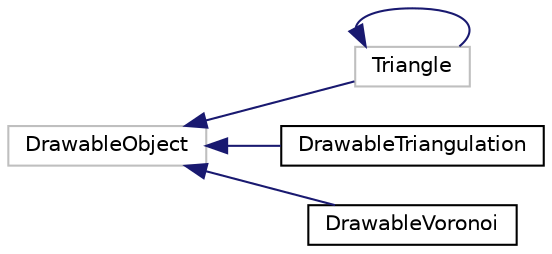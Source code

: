 digraph "Graphical Class Hierarchy"
{
  edge [fontname="Helvetica",fontsize="10",labelfontname="Helvetica",labelfontsize="10"];
  node [fontname="Helvetica",fontsize="10",shape=record];
  rankdir="LR";
  Node2 [label="DrawableObject",height=0.2,width=0.4,color="grey75", fillcolor="white", style="filled"];
  Node2 -> Node0 [dir="back",color="midnightblue",fontsize="10",style="solid",fontname="Helvetica"];
  Node0 [label="DrawableTriangle",height=0.2,width=0.4,color="black", fillcolor="white", style="filled",URL="$classDrawableTriangle.html",tooltip="DrawableTriangle. "];
  Node2 -> Node3 [dir="back",color="midnightblue",fontsize="10",style="solid",fontname="Helvetica"];
  Node3 [label="DrawableTriangulation",height=0.2,width=0.4,color="black", fillcolor="white", style="filled",URL="$classDrawableTriangulation.html",tooltip="DrawableTriangulation: drawable object for the triangulation. "];
  Node2 -> Node4 [dir="back",color="midnightblue",fontsize="10",style="solid",fontname="Helvetica"];
  Node4 [label="DrawableVoronoi",height=0.2,width=0.4,color="black", fillcolor="white", style="filled",URL="$classDrawableVoronoi.html",tooltip="DrawableVoronoi: drawable object for Voronoi diagram. "];
  Node0 [label="Triangle",height=0.2,width=0.4,color="grey75", fillcolor="white", style="filled"];
  Node0 -> Node0 [dir="back",color="midnightblue",fontsize="10",style="solid",fontname="Helvetica"];
}
